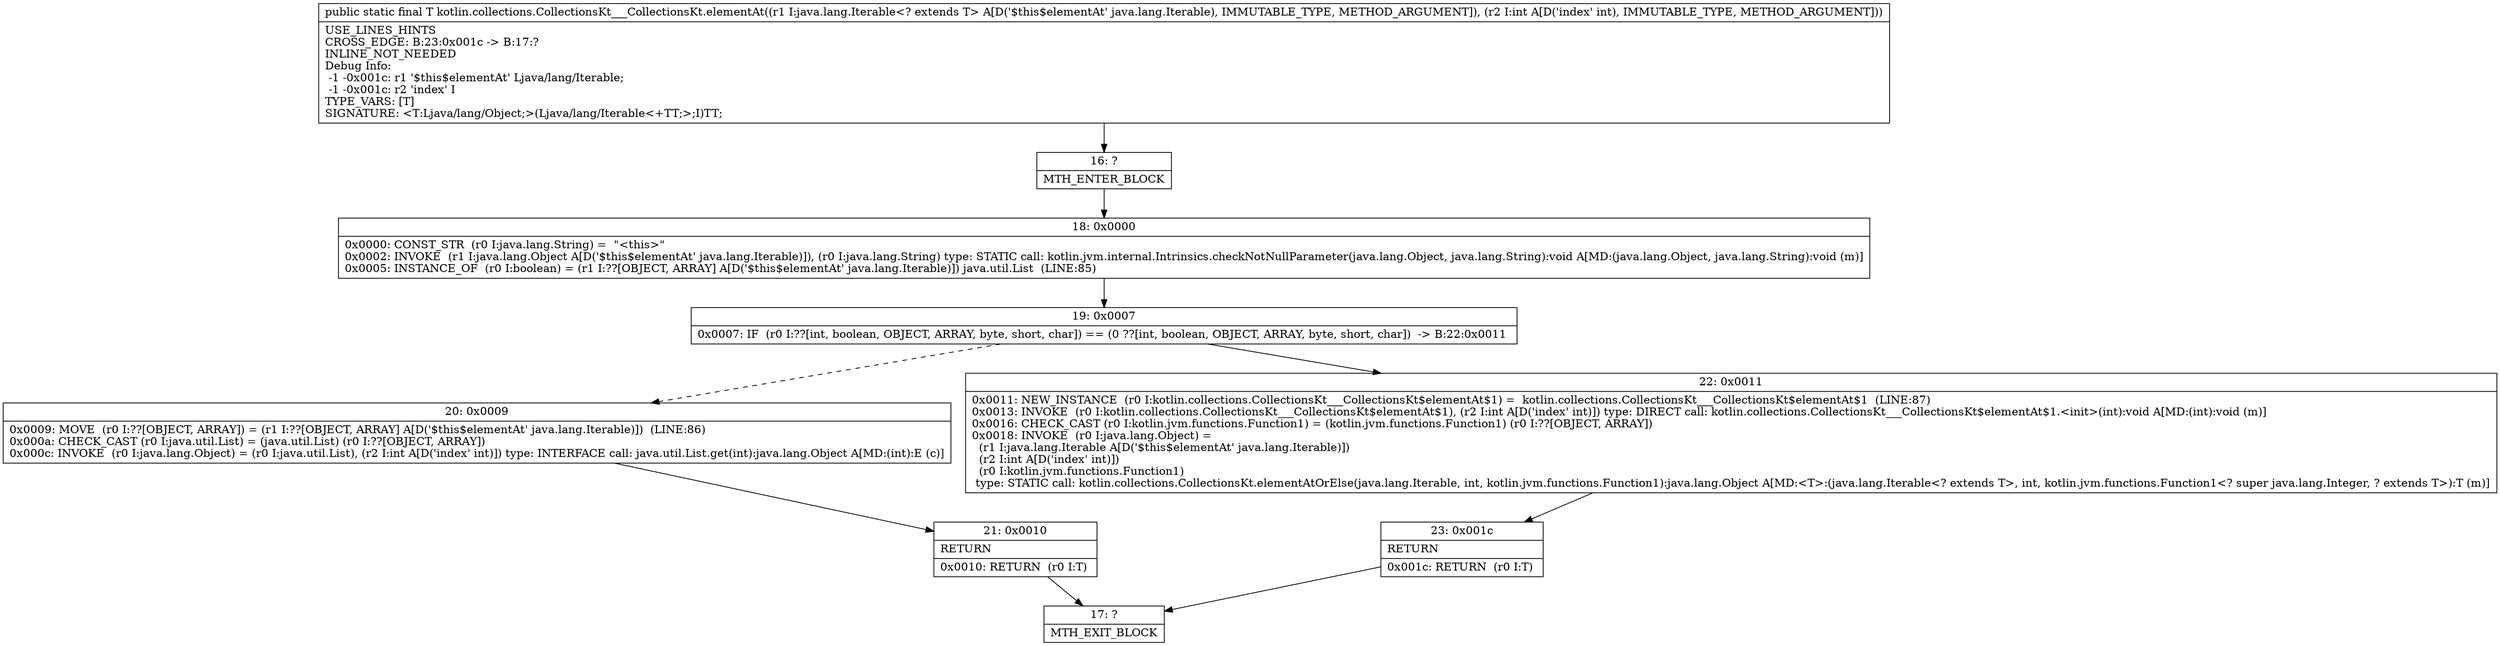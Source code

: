 digraph "CFG forkotlin.collections.CollectionsKt___CollectionsKt.elementAt(Ljava\/lang\/Iterable;I)Ljava\/lang\/Object;" {
Node_16 [shape=record,label="{16\:\ ?|MTH_ENTER_BLOCK\l}"];
Node_18 [shape=record,label="{18\:\ 0x0000|0x0000: CONST_STR  (r0 I:java.lang.String) =  \"\<this\>\" \l0x0002: INVOKE  (r1 I:java.lang.Object A[D('$this$elementAt' java.lang.Iterable)]), (r0 I:java.lang.String) type: STATIC call: kotlin.jvm.internal.Intrinsics.checkNotNullParameter(java.lang.Object, java.lang.String):void A[MD:(java.lang.Object, java.lang.String):void (m)]\l0x0005: INSTANCE_OF  (r0 I:boolean) = (r1 I:??[OBJECT, ARRAY] A[D('$this$elementAt' java.lang.Iterable)]) java.util.List  (LINE:85)\l}"];
Node_19 [shape=record,label="{19\:\ 0x0007|0x0007: IF  (r0 I:??[int, boolean, OBJECT, ARRAY, byte, short, char]) == (0 ??[int, boolean, OBJECT, ARRAY, byte, short, char])  \-\> B:22:0x0011 \l}"];
Node_20 [shape=record,label="{20\:\ 0x0009|0x0009: MOVE  (r0 I:??[OBJECT, ARRAY]) = (r1 I:??[OBJECT, ARRAY] A[D('$this$elementAt' java.lang.Iterable)])  (LINE:86)\l0x000a: CHECK_CAST (r0 I:java.util.List) = (java.util.List) (r0 I:??[OBJECT, ARRAY]) \l0x000c: INVOKE  (r0 I:java.lang.Object) = (r0 I:java.util.List), (r2 I:int A[D('index' int)]) type: INTERFACE call: java.util.List.get(int):java.lang.Object A[MD:(int):E (c)]\l}"];
Node_21 [shape=record,label="{21\:\ 0x0010|RETURN\l|0x0010: RETURN  (r0 I:T) \l}"];
Node_17 [shape=record,label="{17\:\ ?|MTH_EXIT_BLOCK\l}"];
Node_22 [shape=record,label="{22\:\ 0x0011|0x0011: NEW_INSTANCE  (r0 I:kotlin.collections.CollectionsKt___CollectionsKt$elementAt$1) =  kotlin.collections.CollectionsKt___CollectionsKt$elementAt$1  (LINE:87)\l0x0013: INVOKE  (r0 I:kotlin.collections.CollectionsKt___CollectionsKt$elementAt$1), (r2 I:int A[D('index' int)]) type: DIRECT call: kotlin.collections.CollectionsKt___CollectionsKt$elementAt$1.\<init\>(int):void A[MD:(int):void (m)]\l0x0016: CHECK_CAST (r0 I:kotlin.jvm.functions.Function1) = (kotlin.jvm.functions.Function1) (r0 I:??[OBJECT, ARRAY]) \l0x0018: INVOKE  (r0 I:java.lang.Object) = \l  (r1 I:java.lang.Iterable A[D('$this$elementAt' java.lang.Iterable)])\l  (r2 I:int A[D('index' int)])\l  (r0 I:kotlin.jvm.functions.Function1)\l type: STATIC call: kotlin.collections.CollectionsKt.elementAtOrElse(java.lang.Iterable, int, kotlin.jvm.functions.Function1):java.lang.Object A[MD:\<T\>:(java.lang.Iterable\<? extends T\>, int, kotlin.jvm.functions.Function1\<? super java.lang.Integer, ? extends T\>):T (m)]\l}"];
Node_23 [shape=record,label="{23\:\ 0x001c|RETURN\l|0x001c: RETURN  (r0 I:T) \l}"];
MethodNode[shape=record,label="{public static final T kotlin.collections.CollectionsKt___CollectionsKt.elementAt((r1 I:java.lang.Iterable\<? extends T\> A[D('$this$elementAt' java.lang.Iterable), IMMUTABLE_TYPE, METHOD_ARGUMENT]), (r2 I:int A[D('index' int), IMMUTABLE_TYPE, METHOD_ARGUMENT]))  | USE_LINES_HINTS\lCROSS_EDGE: B:23:0x001c \-\> B:17:?\lINLINE_NOT_NEEDED\lDebug Info:\l  \-1 \-0x001c: r1 '$this$elementAt' Ljava\/lang\/Iterable;\l  \-1 \-0x001c: r2 'index' I\lTYPE_VARS: [T]\lSIGNATURE: \<T:Ljava\/lang\/Object;\>(Ljava\/lang\/Iterable\<+TT;\>;I)TT;\l}"];
MethodNode -> Node_16;Node_16 -> Node_18;
Node_18 -> Node_19;
Node_19 -> Node_20[style=dashed];
Node_19 -> Node_22;
Node_20 -> Node_21;
Node_21 -> Node_17;
Node_22 -> Node_23;
Node_23 -> Node_17;
}

